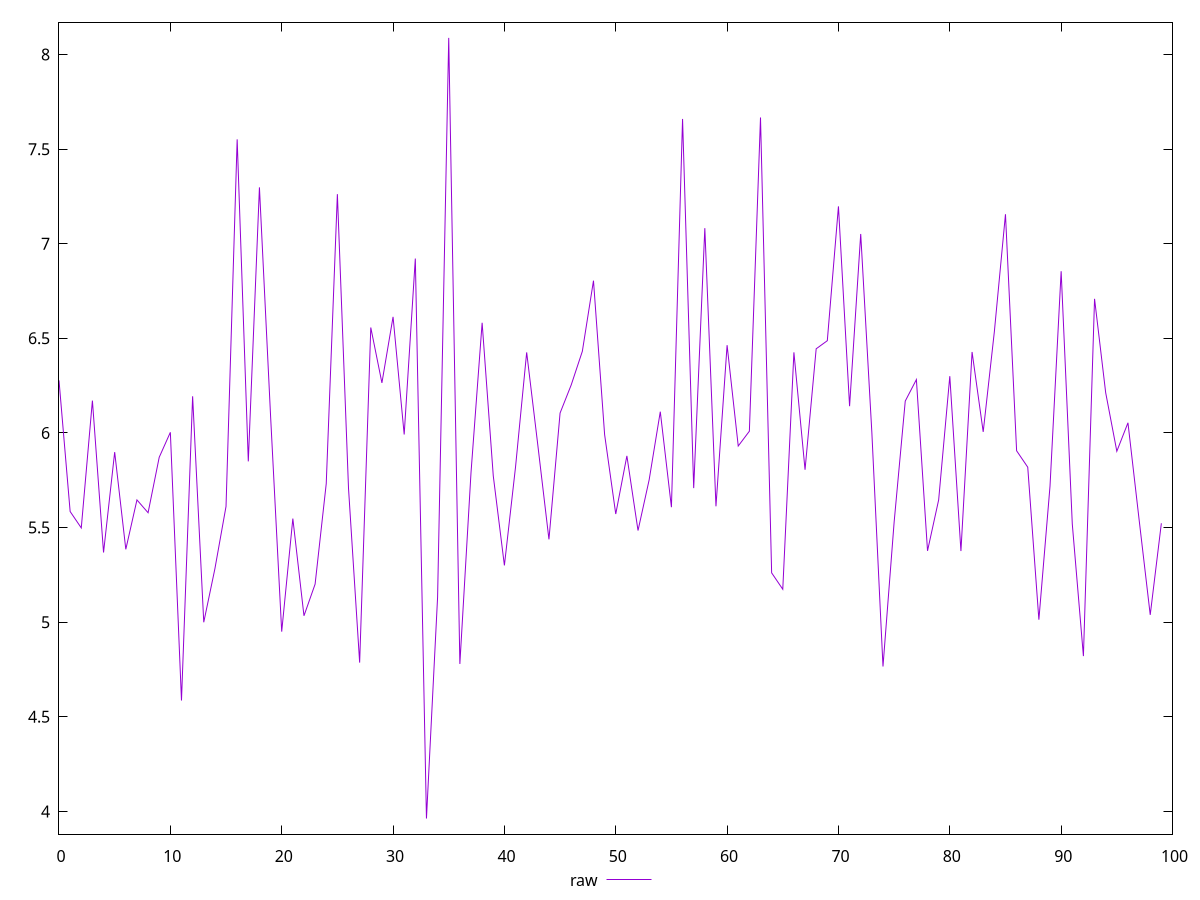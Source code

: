 reset
set terminal svg size 640, 490
set output "reprap/network-server-latency/samples/pages+cached+noexternal+nosvg/raw/values.svg"

$raw <<EOF
0 6.2779
1 5.5849
2 5.4981
3 6.171
4 5.3682
5 5.8987
6 5.385000000000001
7 5.6461
8 5.5784
9 5.8715
10 6.0034
11 4.5858
12 6.193899999999999
13 4.9995
14 5.2822000000000005
15 5.6117
16 7.5518
17 5.8497
18 7.298
19 6.090799999999999
20 4.9498999999999995
21 5.5474000000000006
22 5.0337
23 5.2011
24 5.7321
25 7.2621
26 5.7072
27 4.7863
28 6.5573
29 6.2646
30 6.613599999999999
31 5.9919
32 6.9219
33 3.9623
34 5.1324000000000005
35 8.087900000000001
36 4.7791999999999994
37 5.7896
38 6.582300000000001
39 5.7734000000000005
40 5.3
41 5.8204
42 6.4259
43 5.936300000000001
44 5.437600000000001
45 6.105300000000001
46 6.253900000000001
47 6.4317
48 6.8049
49 5.9915
50 5.5716
51 5.8788
52 5.4843
53 5.7522
54 6.112399999999999
55 5.6076999999999995
56 7.6595
57 5.708500000000001
58 7.0823
59 5.6123
60 6.4638
61 5.9311
62 6.009200000000001
63 7.6672
64 5.2606
65 5.173900000000001
66 6.426100000000001
67 5.8057
68 6.4449000000000005
69 6.487699999999999
70 7.1975
71 6.1414
72 7.0517
73 6.0023
74 4.7657
75 5.528
76 6.1685
77 6.2822
78 5.3769
79 5.6464
80 6.3
81 5.3759
82 6.427999999999999
83 6.005599999999999
84 6.5344
85 7.1559
86 5.905899999999999
87 5.819100000000001
88 5.0131
89 5.7189
90 6.854900000000001
91 5.5191
92 4.8206999999999995
93 6.7089
94 6.2127
95 5.9033
96 6.0537
97 5.5425
98 5.0387
99 5.5226999999999995
EOF

set key outside below
set yrange [3.879788:8.170412]

plot \
  $raw title "raw" with line, \


reset